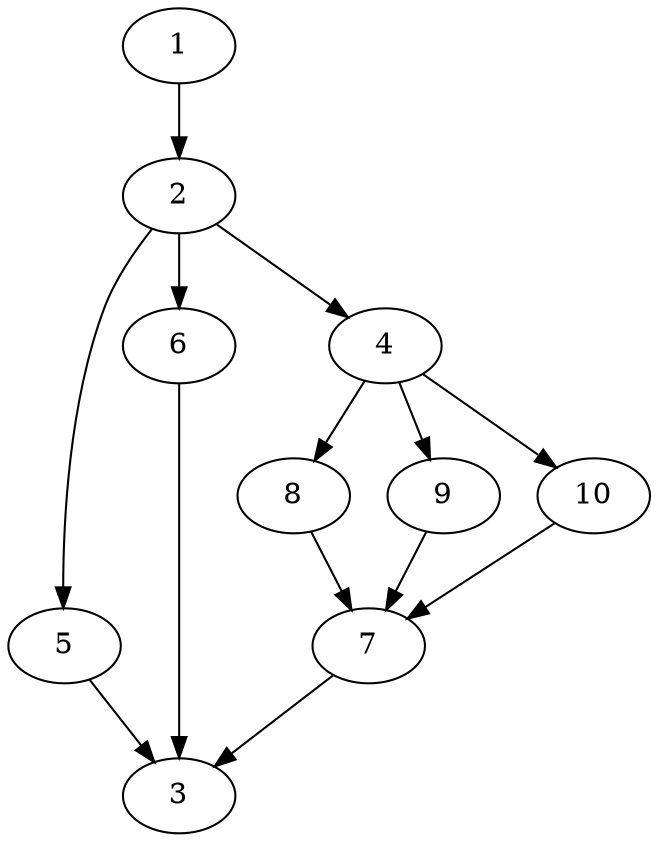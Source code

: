 digraph "outputSeriesParallel-MaxBf-5_Nodes_10_CCR_1.99_WeightType_Random" {
	1	[Weight=5,Start=0,Processor=1];
	2	[Weight=8,Start=5,Processor=1];
	5	[Weight=5,Start=35,Processor=1];
	6	[Weight=5,Start=20,Processor=1];
	4	[Weight=7,Start=13,Processor=1];
	8	[Weight=8,Start=35,Processor=2];
	9	[Weight=5,Start=27,Processor=2];
	10	[Weight=10,Start=25,Processor=1];
	7	[Weight=6,Start=43,Processor=2];
	3	[Weight=8,Start=49,Processor=2];
	1 -> 2	[Weight=3];
	2 -> 4	[Weight=10];
	2 -> 5	[Weight=15];
	2 -> 6	[Weight=14];
	4 -> 8	[Weight=15];
	4 -> 9	[Weight=7];
	4 -> 10	[Weight=7];
	5 -> 3	[Weight=3];
	6 -> 3	[Weight=15];
	7 -> 3	[Weight=5];
	8 -> 7	[Weight=17];
	9 -> 7	[Weight=14];
	10 -> 7	[Weight=8];
}
